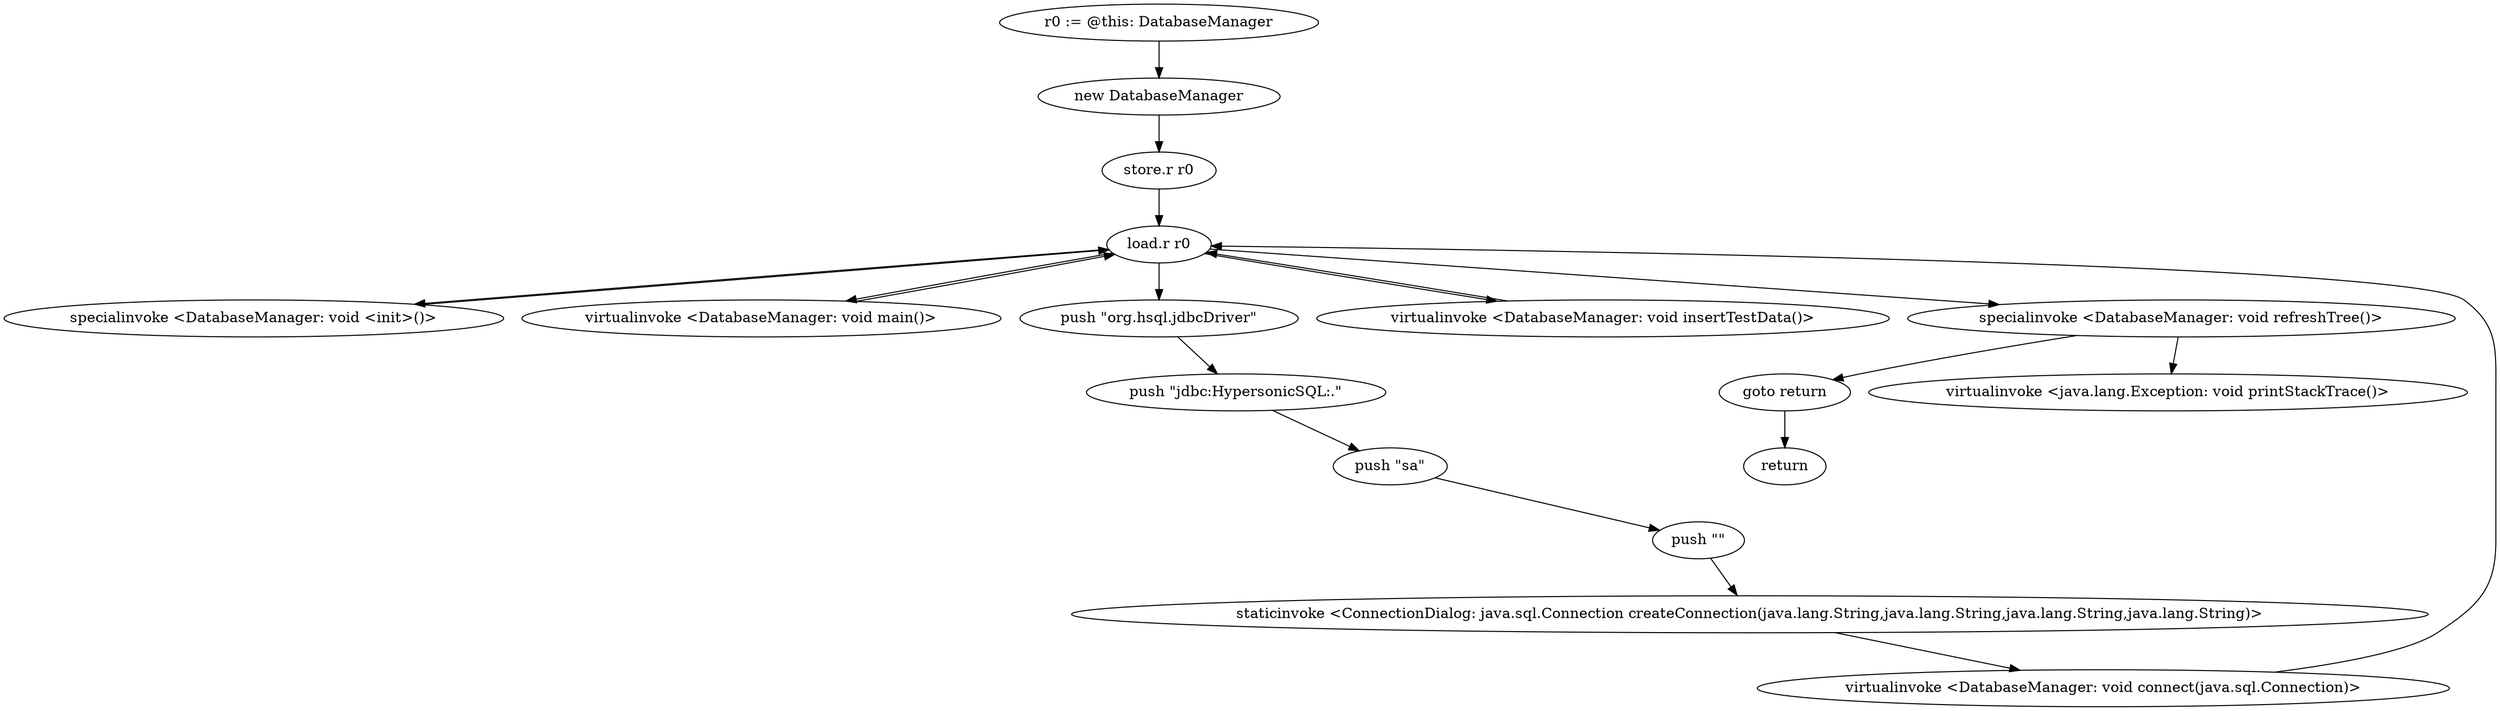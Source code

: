 digraph "" {
    "r0 := @this: DatabaseManager"
    "new DatabaseManager"
    "r0 := @this: DatabaseManager"->"new DatabaseManager";
    "store.r r0"
    "new DatabaseManager"->"store.r r0";
    "load.r r0"
    "store.r r0"->"load.r r0";
    "specialinvoke <DatabaseManager: void <init>()>"
    "load.r r0"->"specialinvoke <DatabaseManager: void <init>()>";
    "specialinvoke <DatabaseManager: void <init>()>"->"load.r r0";
    "virtualinvoke <DatabaseManager: void main()>"
    "load.r r0"->"virtualinvoke <DatabaseManager: void main()>";
    "virtualinvoke <DatabaseManager: void main()>"->"load.r r0";
    "push \"org.hsql.jdbcDriver\""
    "load.r r0"->"push \"org.hsql.jdbcDriver\"";
    "push \"jdbc:HypersonicSQL:.\""
    "push \"org.hsql.jdbcDriver\""->"push \"jdbc:HypersonicSQL:.\"";
    "push \"sa\""
    "push \"jdbc:HypersonicSQL:.\""->"push \"sa\"";
    "push \"\""
    "push \"sa\""->"push \"\"";
    "staticinvoke <ConnectionDialog: java.sql.Connection createConnection(java.lang.String,java.lang.String,java.lang.String,java.lang.String)>"
    "push \"\""->"staticinvoke <ConnectionDialog: java.sql.Connection createConnection(java.lang.String,java.lang.String,java.lang.String,java.lang.String)>";
    "virtualinvoke <DatabaseManager: void connect(java.sql.Connection)>"
    "staticinvoke <ConnectionDialog: java.sql.Connection createConnection(java.lang.String,java.lang.String,java.lang.String,java.lang.String)>"->"virtualinvoke <DatabaseManager: void connect(java.sql.Connection)>";
    "virtualinvoke <DatabaseManager: void connect(java.sql.Connection)>"->"load.r r0";
    "virtualinvoke <DatabaseManager: void insertTestData()>"
    "load.r r0"->"virtualinvoke <DatabaseManager: void insertTestData()>";
    "virtualinvoke <DatabaseManager: void insertTestData()>"->"load.r r0";
    "specialinvoke <DatabaseManager: void refreshTree()>"
    "load.r r0"->"specialinvoke <DatabaseManager: void refreshTree()>";
    "goto return"
    "specialinvoke <DatabaseManager: void refreshTree()>"->"goto return";
    "return"
    "goto return"->"return";
    "virtualinvoke <java.lang.Exception: void printStackTrace()>"
    "specialinvoke <DatabaseManager: void refreshTree()>"->"virtualinvoke <java.lang.Exception: void printStackTrace()>";
}
